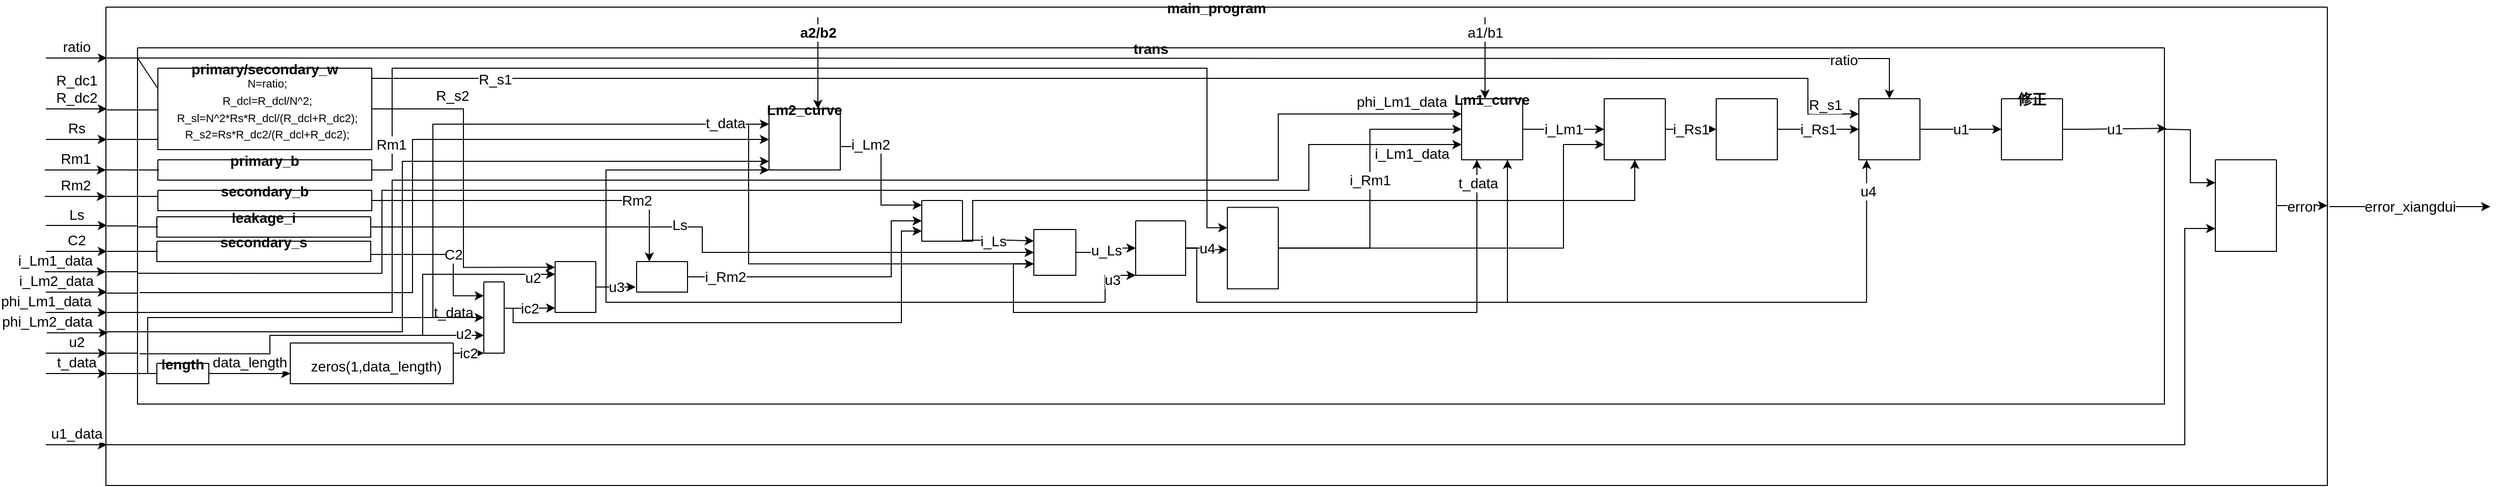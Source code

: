 <mxfile version="16.4.3" type="github">
  <diagram id="MOM0eK0qdkKa3nOfxYq9" name="第 1 页">
    <mxGraphModel dx="1038" dy="667" grid="1" gridSize="10" guides="1" tooltips="1" connect="1" arrows="1" fold="1" page="1" pageScale="1" pageWidth="827" pageHeight="1169" math="0" shadow="0">
      <root>
        <mxCell id="0" />
        <mxCell id="1" parent="0" />
        <mxCell id="Dav6gBriZXszQg8wUCbb-53" value="error_xiangdui" style="edgeStyle=orthogonalEdgeStyle;rounded=0;orthogonalLoop=1;jettySize=auto;html=1;exitX=1.001;exitY=0.417;exitDx=0;exitDy=0;fontSize=14;exitPerimeter=0;" edge="1" parent="1" source="TrSAy2LeDTeCShQNJoEW-2">
          <mxGeometry relative="1" as="geometry">
            <mxPoint x="2560" y="276" as="targetPoint" />
            <Array as="points">
              <mxPoint x="2560" y="276" />
            </Array>
          </mxGeometry>
        </mxCell>
        <mxCell id="TrSAy2LeDTeCShQNJoEW-2" value="main_program" style="swimlane;startSize=0;fontSize=14;fontStyle=1" parent="1" vertex="1">
          <mxGeometry x="219" y="80" width="2181" height="470" as="geometry" />
        </mxCell>
        <mxCell id="Dav6gBriZXszQg8wUCbb-51" value="error" style="edgeStyle=orthogonalEdgeStyle;rounded=0;orthogonalLoop=1;jettySize=auto;html=1;exitX=1;exitY=0.5;exitDx=0;exitDy=0;fontSize=14;" edge="1" parent="TrSAy2LeDTeCShQNJoEW-2" source="Dav6gBriZXszQg8wUCbb-47">
          <mxGeometry relative="1" as="geometry">
            <mxPoint x="2181" y="195" as="targetPoint" />
          </mxGeometry>
        </mxCell>
        <mxCell id="Dav6gBriZXszQg8wUCbb-47" value="" style="swimlane;startSize=0;fontSize=14;" vertex="1" parent="TrSAy2LeDTeCShQNJoEW-2">
          <mxGeometry x="2071" y="150" width="60" height="90" as="geometry" />
        </mxCell>
        <mxCell id="Dav6gBriZXszQg8wUCbb-49" style="edgeStyle=orthogonalEdgeStyle;rounded=0;orthogonalLoop=1;jettySize=auto;html=1;entryX=0;entryY=0.75;entryDx=0;entryDy=0;fontSize=14;" edge="1" parent="TrSAy2LeDTeCShQNJoEW-2" target="Dav6gBriZXszQg8wUCbb-47">
          <mxGeometry relative="1" as="geometry">
            <mxPoint y="430" as="sourcePoint" />
            <Array as="points">
              <mxPoint x="2041" y="430" />
              <mxPoint x="2041" y="218" />
            </Array>
          </mxGeometry>
        </mxCell>
        <mxCell id="TrSAy2LeDTeCShQNJoEW-4" value="&lt;font style=&quot;font-size: 14px&quot;&gt;ratio&lt;/font&gt;" style="endArrow=classic;html=1;rounded=0;labelPosition=center;verticalLabelPosition=top;align=center;verticalAlign=bottom;" parent="1" edge="1">
          <mxGeometry width="50" height="50" relative="1" as="geometry">
            <mxPoint x="160" y="130" as="sourcePoint" />
            <mxPoint x="220" y="130" as="targetPoint" />
          </mxGeometry>
        </mxCell>
        <mxCell id="TrSAy2LeDTeCShQNJoEW-5" value="&lt;font style=&quot;font-size: 14px&quot;&gt;R_dc1&lt;br&gt;R_dc2&lt;br&gt;&lt;/font&gt;" style="endArrow=classic;html=1;rounded=0;horizontal=1;verticalAlign=bottom;labelPosition=center;verticalLabelPosition=top;align=center;" parent="1" edge="1">
          <mxGeometry width="50" height="50" relative="1" as="geometry">
            <mxPoint x="160" y="180" as="sourcePoint" />
            <mxPoint x="220" y="180" as="targetPoint" />
          </mxGeometry>
        </mxCell>
        <mxCell id="TrSAy2LeDTeCShQNJoEW-6" value="&lt;span style=&quot;font-size: 14px&quot;&gt;Rs&lt;/span&gt;" style="endArrow=classic;html=1;rounded=0;labelPosition=center;verticalLabelPosition=top;align=center;verticalAlign=bottom;" parent="1" edge="1">
          <mxGeometry width="50" height="50" relative="1" as="geometry">
            <mxPoint x="160" y="210" as="sourcePoint" />
            <mxPoint x="220" y="210" as="targetPoint" />
            <Array as="points">
              <mxPoint x="190" y="210" />
            </Array>
          </mxGeometry>
        </mxCell>
        <mxCell id="TrSAy2LeDTeCShQNJoEW-7" value="&lt;font style=&quot;font-size: 14px&quot;&gt;Rm1&lt;br&gt;&lt;/font&gt;" style="endArrow=classic;html=1;rounded=0;labelPosition=center;verticalLabelPosition=top;align=center;verticalAlign=bottom;" parent="1" edge="1">
          <mxGeometry width="50" height="50" relative="1" as="geometry">
            <mxPoint x="159" y="240" as="sourcePoint" />
            <mxPoint x="219" y="240" as="targetPoint" />
          </mxGeometry>
        </mxCell>
        <mxCell id="TrSAy2LeDTeCShQNJoEW-8" value="&lt;font style=&quot;font-size: 14px&quot;&gt;Ls&lt;/font&gt;" style="endArrow=classic;html=1;rounded=0;labelPosition=center;verticalLabelPosition=top;align=center;verticalAlign=bottom;" parent="1" edge="1">
          <mxGeometry width="50" height="50" relative="1" as="geometry">
            <mxPoint x="160" y="294.5" as="sourcePoint" />
            <mxPoint x="220" y="294.5" as="targetPoint" />
          </mxGeometry>
        </mxCell>
        <mxCell id="TrSAy2LeDTeCShQNJoEW-9" value="&lt;span style=&quot;font-size: 14px&quot;&gt;C2&lt;/span&gt;" style="endArrow=classic;html=1;rounded=0;labelPosition=center;verticalLabelPosition=top;align=center;verticalAlign=bottom;" parent="1" edge="1">
          <mxGeometry width="50" height="50" relative="1" as="geometry">
            <mxPoint x="160" y="320" as="sourcePoint" />
            <mxPoint x="220" y="320" as="targetPoint" />
          </mxGeometry>
        </mxCell>
        <mxCell id="TrSAy2LeDTeCShQNJoEW-10" value="&lt;span style=&quot;font-size: 14px&quot;&gt;i_Lm2_data&lt;br&gt;&lt;/span&gt;" style="endArrow=classic;html=1;rounded=0;labelPosition=center;verticalLabelPosition=top;align=center;verticalAlign=bottom;" parent="1" edge="1">
          <mxGeometry x="-0.667" width="50" height="50" relative="1" as="geometry">
            <mxPoint x="160" y="360" as="sourcePoint" />
            <mxPoint x="220" y="360" as="targetPoint" />
            <mxPoint as="offset" />
          </mxGeometry>
        </mxCell>
        <mxCell id="TrSAy2LeDTeCShQNJoEW-11" value="&lt;span style=&quot;font-size: 14px&quot;&gt;phi_Lm2_data&lt;br&gt;&lt;/span&gt;" style="endArrow=classic;html=1;rounded=0;labelPosition=center;verticalLabelPosition=top;align=center;verticalAlign=bottom;" parent="1" edge="1">
          <mxGeometry x="-1" width="50" height="50" relative="1" as="geometry">
            <mxPoint x="161" y="400" as="sourcePoint" />
            <mxPoint x="221" y="400" as="targetPoint" />
            <mxPoint as="offset" />
          </mxGeometry>
        </mxCell>
        <mxCell id="TrSAy2LeDTeCShQNJoEW-13" value="&lt;span style=&quot;font-size: 14px&quot;&gt;u2&lt;/span&gt;" style="endArrow=classic;html=1;rounded=0;labelPosition=center;verticalLabelPosition=top;align=center;verticalAlign=bottom;" parent="1" edge="1">
          <mxGeometry width="50" height="50" relative="1" as="geometry">
            <mxPoint x="160" y="420" as="sourcePoint" />
            <mxPoint x="220" y="420" as="targetPoint" />
          </mxGeometry>
        </mxCell>
        <mxCell id="TrSAy2LeDTeCShQNJoEW-14" value="&lt;span style=&quot;font-size: 14px&quot;&gt;u1_data&lt;/span&gt;" style="endArrow=classic;html=1;rounded=0;labelPosition=center;verticalLabelPosition=top;align=center;verticalAlign=bottom;" parent="1" edge="1">
          <mxGeometry width="50" height="50" relative="1" as="geometry">
            <mxPoint x="160" y="510" as="sourcePoint" />
            <mxPoint x="220" y="510" as="targetPoint" />
          </mxGeometry>
        </mxCell>
        <mxCell id="TrSAy2LeDTeCShQNJoEW-15" value="&lt;span style=&quot;font-size: 14px&quot;&gt;t_data&lt;/span&gt;" style="endArrow=classic;html=1;rounded=0;labelPosition=center;verticalLabelPosition=top;align=center;verticalAlign=bottom;" parent="1" edge="1">
          <mxGeometry width="50" height="50" relative="1" as="geometry">
            <mxPoint x="160" y="440" as="sourcePoint" />
            <mxPoint x="220" y="440" as="targetPoint" />
          </mxGeometry>
        </mxCell>
        <mxCell id="Dav6gBriZXszQg8wUCbb-34" style="edgeStyle=orthogonalEdgeStyle;rounded=0;orthogonalLoop=1;jettySize=auto;html=1;fontSize=14;" edge="1" parent="1" target="Dav6gBriZXszQg8wUCbb-26">
          <mxGeometry relative="1" as="geometry">
            <mxPoint x="250" y="130" as="sourcePoint" />
          </mxGeometry>
        </mxCell>
        <mxCell id="Dav6gBriZXszQg8wUCbb-35" value="ratio" style="edgeLabel;html=1;align=center;verticalAlign=middle;resizable=0;points=[];fontSize=14;" vertex="1" connectable="0" parent="Dav6gBriZXszQg8wUCbb-34">
          <mxGeometry x="0.904" y="-1" relative="1" as="geometry">
            <mxPoint as="offset" />
          </mxGeometry>
        </mxCell>
        <mxCell id="Dav6gBriZXszQg8wUCbb-48" style="edgeStyle=orthogonalEdgeStyle;rounded=0;orthogonalLoop=1;jettySize=auto;html=1;entryX=0;entryY=0.25;entryDx=0;entryDy=0;fontSize=14;" edge="1" parent="1" target="Dav6gBriZXszQg8wUCbb-47">
          <mxGeometry relative="1" as="geometry">
            <mxPoint x="2240" y="200" as="sourcePoint" />
          </mxGeometry>
        </mxCell>
        <mxCell id="TrSAy2LeDTeCShQNJoEW-28" value="trans" style="swimlane;startSize=0;fontSize=14;" parent="1" vertex="1">
          <mxGeometry x="250" y="120" width="1990" height="350" as="geometry" />
        </mxCell>
        <mxCell id="TrSAy2LeDTeCShQNJoEW-88" value="R_s2" style="edgeStyle=orthogonalEdgeStyle;rounded=0;orthogonalLoop=1;jettySize=auto;html=1;exitX=1;exitY=0.5;exitDx=0;exitDy=0;entryX=-0.004;entryY=0.113;entryDx=0;entryDy=0;entryPerimeter=0;fontSize=14;" parent="TrSAy2LeDTeCShQNJoEW-28" source="TrSAy2LeDTeCShQNJoEW-45" target="TrSAy2LeDTeCShQNJoEW-86" edge="1">
          <mxGeometry x="-0.533" y="13" relative="1" as="geometry">
            <mxPoint as="offset" />
          </mxGeometry>
        </mxCell>
        <mxCell id="TrSAy2LeDTeCShQNJoEW-45" value="primary/secondary_w" style="swimlane;startSize=0;fontSize=14;" parent="TrSAy2LeDTeCShQNJoEW-28" vertex="1">
          <mxGeometry x="20" y="20" width="210" height="80" as="geometry" />
        </mxCell>
        <mxCell id="TrSAy2LeDTeCShQNJoEW-51" value="&lt;div&gt;&lt;span style=&quot;font-size: 11px&quot;&gt;N=ratio;&lt;/span&gt;&lt;/div&gt;&lt;div&gt;&lt;span style=&quot;font-size: 11px&quot;&gt;R_dcl=R_dcl/N^2;&lt;/span&gt;&lt;/div&gt;&lt;div&gt;&lt;span style=&quot;font-size: 11px&quot;&gt;R_sl=&lt;/span&gt;&lt;span style=&quot;font-size: 11px&quot;&gt;N^2*Rs*R_dcl/(R_dcl+R_dc2);&lt;/span&gt;&lt;/div&gt;&lt;div&gt;&lt;span style=&quot;font-size: 11px&quot;&gt;R_s2=Rs*R_dc2/(R_dcl+R_dc2);&lt;/span&gt;&lt;br&gt;&lt;/div&gt;" style="text;html=1;strokeColor=none;fillColor=none;align=center;verticalAlign=middle;whiteSpace=wrap;rounded=0;fontSize=14;" parent="TrSAy2LeDTeCShQNJoEW-45" vertex="1">
          <mxGeometry x="80" y="24" width="55" height="30" as="geometry" />
        </mxCell>
        <mxCell id="TrSAy2LeDTeCShQNJoEW-49" value="" style="endArrow=none;html=1;rounded=0;fontSize=14;" parent="TrSAy2LeDTeCShQNJoEW-28" edge="1">
          <mxGeometry width="50" height="50" relative="1" as="geometry">
            <mxPoint y="61" as="sourcePoint" />
            <mxPoint x="20" y="61" as="targetPoint" />
          </mxGeometry>
        </mxCell>
        <mxCell id="TrSAy2LeDTeCShQNJoEW-50" value="" style="endArrow=none;html=1;rounded=0;fontSize=14;" parent="TrSAy2LeDTeCShQNJoEW-28" edge="1">
          <mxGeometry width="50" height="50" relative="1" as="geometry">
            <mxPoint y="90" as="sourcePoint" />
            <mxPoint x="20" y="90" as="targetPoint" />
          </mxGeometry>
        </mxCell>
        <mxCell id="TrSAy2LeDTeCShQNJoEW-134" style="edgeStyle=orthogonalEdgeStyle;rounded=0;orthogonalLoop=1;jettySize=auto;html=1;exitX=1;exitY=0.5;exitDx=0;exitDy=0;entryX=0;entryY=0.25;entryDx=0;entryDy=0;fontSize=14;" parent="TrSAy2LeDTeCShQNJoEW-28" source="TrSAy2LeDTeCShQNJoEW-55" target="TrSAy2LeDTeCShQNJoEW-132" edge="1">
          <mxGeometry relative="1" as="geometry">
            <Array as="points">
              <mxPoint x="250" y="120" />
              <mxPoint x="250" y="20" />
              <mxPoint x="1050" y="20" />
              <mxPoint x="1050" y="177" />
            </Array>
          </mxGeometry>
        </mxCell>
        <mxCell id="TrSAy2LeDTeCShQNJoEW-135" value="Rm1" style="edgeLabel;html=1;align=center;verticalAlign=middle;resizable=0;points=[];fontSize=14;" parent="TrSAy2LeDTeCShQNJoEW-134" vertex="1" connectable="0">
          <mxGeometry x="-0.92" y="1" relative="1" as="geometry">
            <mxPoint y="-1" as="offset" />
          </mxGeometry>
        </mxCell>
        <mxCell id="TrSAy2LeDTeCShQNJoEW-55" value="primary_b" style="swimlane;startSize=0;fontSize=14;" parent="TrSAy2LeDTeCShQNJoEW-28" vertex="1">
          <mxGeometry x="20" y="110" width="210" height="20" as="geometry" />
        </mxCell>
        <mxCell id="TrSAy2LeDTeCShQNJoEW-96" value="Rm2" style="edgeStyle=orthogonalEdgeStyle;rounded=0;orthogonalLoop=1;jettySize=auto;html=1;exitX=1;exitY=0.5;exitDx=0;exitDy=0;entryX=0.25;entryY=0;entryDx=0;entryDy=0;fontSize=14;" parent="TrSAy2LeDTeCShQNJoEW-28" source="TrSAy2LeDTeCShQNJoEW-63" target="TrSAy2LeDTeCShQNJoEW-94" edge="1">
          <mxGeometry x="0.564" relative="1" as="geometry">
            <mxPoint as="offset" />
          </mxGeometry>
        </mxCell>
        <mxCell id="TrSAy2LeDTeCShQNJoEW-63" value="secondary_b" style="swimlane;startSize=0;fontSize=14;" parent="TrSAy2LeDTeCShQNJoEW-28" vertex="1">
          <mxGeometry x="20" y="140" width="210" height="20" as="geometry" />
        </mxCell>
        <mxCell id="Dav6gBriZXszQg8wUCbb-8" style="edgeStyle=orthogonalEdgeStyle;rounded=0;orthogonalLoop=1;jettySize=auto;html=1;exitX=1;exitY=0.5;exitDx=0;exitDy=0;entryX=0;entryY=0.5;entryDx=0;entryDy=0;" edge="1" parent="TrSAy2LeDTeCShQNJoEW-28" source="TrSAy2LeDTeCShQNJoEW-68" target="TrSAy2LeDTeCShQNJoEW-123">
          <mxGeometry relative="1" as="geometry" />
        </mxCell>
        <mxCell id="Dav6gBriZXszQg8wUCbb-9" value="&lt;font style=&quot;font-size: 14px&quot;&gt;Ls&lt;/font&gt;" style="edgeLabel;html=1;align=center;verticalAlign=middle;resizable=0;points=[];" vertex="1" connectable="0" parent="Dav6gBriZXszQg8wUCbb-8">
          <mxGeometry x="-0.104" y="2" relative="1" as="geometry">
            <mxPoint as="offset" />
          </mxGeometry>
        </mxCell>
        <mxCell id="TrSAy2LeDTeCShQNJoEW-68" value="leakage_i" style="swimlane;startSize=0;fontSize=14;" parent="TrSAy2LeDTeCShQNJoEW-28" vertex="1">
          <mxGeometry x="19" y="166" width="210" height="20" as="geometry" />
        </mxCell>
        <mxCell id="TrSAy2LeDTeCShQNJoEW-69" value="" style="endArrow=none;html=1;rounded=0;fontSize=14;" parent="TrSAy2LeDTeCShQNJoEW-28" edge="1">
          <mxGeometry width="50" height="50" relative="1" as="geometry">
            <mxPoint y="176" as="sourcePoint" />
            <mxPoint x="20" y="176" as="targetPoint" />
          </mxGeometry>
        </mxCell>
        <mxCell id="TrSAy2LeDTeCShQNJoEW-81" value="C2" style="edgeStyle=orthogonalEdgeStyle;rounded=0;orthogonalLoop=1;jettySize=auto;html=1;exitX=1;exitY=0.5;exitDx=0;exitDy=0;entryX=0.002;entryY=0.151;entryDx=0;entryDy=0;entryPerimeter=0;fontSize=14;" parent="TrSAy2LeDTeCShQNJoEW-28" edge="1">
          <mxGeometry x="0.068" relative="1" as="geometry">
            <mxPoint x="229" y="203" as="sourcePoint" />
            <mxPoint x="340.04" y="243.57" as="targetPoint" />
            <Array as="points">
              <mxPoint x="310" y="203" />
              <mxPoint x="310" y="244" />
            </Array>
            <mxPoint as="offset" />
          </mxGeometry>
        </mxCell>
        <mxCell id="TrSAy2LeDTeCShQNJoEW-70" value="secondary_s" style="swimlane;startSize=0;fontSize=14;" parent="TrSAy2LeDTeCShQNJoEW-28" vertex="1">
          <mxGeometry x="19" y="190" width="210" height="20" as="geometry" />
        </mxCell>
        <mxCell id="TrSAy2LeDTeCShQNJoEW-71" value="" style="endArrow=none;html=1;rounded=0;fontSize=14;" parent="TrSAy2LeDTeCShQNJoEW-28" edge="1">
          <mxGeometry width="50" height="50" relative="1" as="geometry">
            <mxPoint y="200" as="sourcePoint" />
            <mxPoint x="20" y="200" as="targetPoint" />
          </mxGeometry>
        </mxCell>
        <mxCell id="TrSAy2LeDTeCShQNJoEW-77" value="data_length" style="edgeStyle=orthogonalEdgeStyle;rounded=0;orthogonalLoop=1;jettySize=auto;html=1;fontSize=14;entryX=0;entryY=0.75;entryDx=0;entryDy=0;horizontal=1;labelPosition=center;verticalLabelPosition=top;align=center;verticalAlign=bottom;" parent="TrSAy2LeDTeCShQNJoEW-28" source="TrSAy2LeDTeCShQNJoEW-73" target="TrSAy2LeDTeCShQNJoEW-75" edge="1">
          <mxGeometry relative="1" as="geometry">
            <mxPoint x="115.5" y="320" as="targetPoint" />
          </mxGeometry>
        </mxCell>
        <mxCell id="TrSAy2LeDTeCShQNJoEW-73" value="length" style="swimlane;startSize=0;fontSize=14;" parent="TrSAy2LeDTeCShQNJoEW-28" vertex="1">
          <mxGeometry x="19" y="310" width="51" height="20" as="geometry" />
        </mxCell>
        <mxCell id="TrSAy2LeDTeCShQNJoEW-85" value="t_data" style="edgeStyle=elbowEdgeStyle;elbow=horizontal;endArrow=classic;html=1;rounded=0;fontSize=14;entryX=0;entryY=0.5;entryDx=0;entryDy=0;" parent="TrSAy2LeDTeCShQNJoEW-73" target="TrSAy2LeDTeCShQNJoEW-79" edge="1">
          <mxGeometry x="0.848" y="5" width="50" height="50" relative="1" as="geometry">
            <mxPoint x="-19" y="10" as="sourcePoint" />
            <mxPoint x="21" y="-40" as="targetPoint" />
            <Array as="points">
              <mxPoint x="-9" y="-10" />
            </Array>
            <mxPoint as="offset" />
          </mxGeometry>
        </mxCell>
        <mxCell id="TrSAy2LeDTeCShQNJoEW-74" value="" style="endArrow=none;html=1;rounded=0;fontSize=14;" parent="TrSAy2LeDTeCShQNJoEW-28" edge="1">
          <mxGeometry width="50" height="50" relative="1" as="geometry">
            <mxPoint y="320" as="sourcePoint" />
            <mxPoint x="20" y="320" as="targetPoint" />
          </mxGeometry>
        </mxCell>
        <mxCell id="TrSAy2LeDTeCShQNJoEW-82" value="ic2" style="edgeStyle=orthogonalEdgeStyle;rounded=0;orthogonalLoop=1;jettySize=auto;html=1;exitX=1;exitY=0.25;exitDx=0;exitDy=0;entryX=0;entryY=1;entryDx=0;entryDy=0;fontSize=14;" parent="TrSAy2LeDTeCShQNJoEW-28" source="TrSAy2LeDTeCShQNJoEW-75" target="TrSAy2LeDTeCShQNJoEW-79" edge="1">
          <mxGeometry relative="1" as="geometry" />
        </mxCell>
        <mxCell id="TrSAy2LeDTeCShQNJoEW-75" value="" style="swimlane;startSize=0;fontSize=14;" parent="TrSAy2LeDTeCShQNJoEW-28" vertex="1">
          <mxGeometry x="150" y="290" width="160" height="40" as="geometry" />
        </mxCell>
        <mxCell id="TrSAy2LeDTeCShQNJoEW-87" value="ic2" style="edgeStyle=orthogonalEdgeStyle;rounded=0;orthogonalLoop=1;jettySize=auto;html=1;exitX=1;exitY=0.369;exitDx=0;exitDy=0;entryX=0.004;entryY=0.913;entryDx=0;entryDy=0;entryPerimeter=0;fontSize=14;exitPerimeter=0;" parent="TrSAy2LeDTeCShQNJoEW-28" source="TrSAy2LeDTeCShQNJoEW-79" target="TrSAy2LeDTeCShQNJoEW-86" edge="1">
          <mxGeometry relative="1" as="geometry" />
        </mxCell>
        <mxCell id="TrSAy2LeDTeCShQNJoEW-92" style="edgeStyle=orthogonalEdgeStyle;rounded=0;orthogonalLoop=1;jettySize=auto;html=1;exitX=0;exitY=0.75;exitDx=0;exitDy=0;entryX=0;entryY=0.25;entryDx=0;entryDy=0;fontSize=14;" parent="TrSAy2LeDTeCShQNJoEW-28" source="TrSAy2LeDTeCShQNJoEW-79" target="TrSAy2LeDTeCShQNJoEW-86" edge="1">
          <mxGeometry relative="1" as="geometry">
            <Array as="points">
              <mxPoint x="280" y="283" />
              <mxPoint x="280" y="223" />
            </Array>
          </mxGeometry>
        </mxCell>
        <mxCell id="TrSAy2LeDTeCShQNJoEW-93" value="u2" style="edgeLabel;html=1;align=center;verticalAlign=middle;resizable=0;points=[];fontSize=14;" parent="TrSAy2LeDTeCShQNJoEW-92" vertex="1" connectable="0">
          <mxGeometry x="0.821" y="1" relative="1" as="geometry">
            <mxPoint y="4" as="offset" />
          </mxGeometry>
        </mxCell>
        <mxCell id="TrSAy2LeDTeCShQNJoEW-114" style="edgeStyle=orthogonalEdgeStyle;rounded=0;orthogonalLoop=1;jettySize=auto;html=1;exitX=0;exitY=0.5;exitDx=0;exitDy=0;entryX=0;entryY=0.25;entryDx=0;entryDy=0;fontSize=14;" parent="TrSAy2LeDTeCShQNJoEW-28" source="TrSAy2LeDTeCShQNJoEW-79" target="TrSAy2LeDTeCShQNJoEW-101" edge="1">
          <mxGeometry relative="1" as="geometry">
            <Array as="points">
              <mxPoint x="290" y="265" />
              <mxPoint x="290" y="75" />
            </Array>
          </mxGeometry>
        </mxCell>
        <mxCell id="TrSAy2LeDTeCShQNJoEW-121" value="t_data" style="edgeLabel;html=1;align=center;verticalAlign=middle;resizable=0;points=[];fontSize=14;" parent="TrSAy2LeDTeCShQNJoEW-114" vertex="1" connectable="0">
          <mxGeometry x="0.92" y="1" relative="1" as="geometry">
            <mxPoint x="-20" as="offset" />
          </mxGeometry>
        </mxCell>
        <mxCell id="TrSAy2LeDTeCShQNJoEW-120" style="edgeStyle=orthogonalEdgeStyle;rounded=0;orthogonalLoop=1;jettySize=auto;html=1;exitX=1.44;exitY=0.369;exitDx=0;exitDy=0;entryX=0;entryY=0.75;entryDx=0;entryDy=0;fontSize=14;exitPerimeter=0;" parent="TrSAy2LeDTeCShQNJoEW-28" source="TrSAy2LeDTeCShQNJoEW-79" target="TrSAy2LeDTeCShQNJoEW-115" edge="1">
          <mxGeometry relative="1" as="geometry">
            <Array as="points">
              <mxPoint x="369" y="270" />
              <mxPoint x="750" y="270" />
              <mxPoint x="750" y="180" />
            </Array>
          </mxGeometry>
        </mxCell>
        <mxCell id="TrSAy2LeDTeCShQNJoEW-79" value="" style="swimlane;startSize=0;fontSize=14;" parent="TrSAy2LeDTeCShQNJoEW-28" vertex="1">
          <mxGeometry x="340" y="230" width="20" height="70" as="geometry" />
        </mxCell>
        <mxCell id="TrSAy2LeDTeCShQNJoEW-84" value="u2" style="edgeStyle=elbowEdgeStyle;elbow=horizontal;endArrow=classic;html=1;rounded=0;fontSize=14;exitX=0.001;exitY=0.859;exitDx=0;exitDy=0;exitPerimeter=0;entryX=0;entryY=0.75;entryDx=0;entryDy=0;" parent="TrSAy2LeDTeCShQNJoEW-28" source="TrSAy2LeDTeCShQNJoEW-28" target="TrSAy2LeDTeCShQNJoEW-79" edge="1">
          <mxGeometry x="0.888" y="3" width="50" height="50" relative="1" as="geometry">
            <mxPoint x="240" y="180" as="sourcePoint" />
            <mxPoint x="290" y="130" as="targetPoint" />
            <Array as="points">
              <mxPoint x="130" y="290" />
            </Array>
            <mxPoint y="1" as="offset" />
          </mxGeometry>
        </mxCell>
        <mxCell id="TrSAy2LeDTeCShQNJoEW-95" value="u3" style="edgeStyle=orthogonalEdgeStyle;rounded=0;orthogonalLoop=1;jettySize=auto;html=1;exitX=1;exitY=0.5;exitDx=0;exitDy=0;fontSize=14;" parent="TrSAy2LeDTeCShQNJoEW-28" source="TrSAy2LeDTeCShQNJoEW-86" edge="1">
          <mxGeometry relative="1" as="geometry">
            <mxPoint x="489" y="235" as="targetPoint" />
          </mxGeometry>
        </mxCell>
        <mxCell id="TrSAy2LeDTeCShQNJoEW-107" style="edgeStyle=orthogonalEdgeStyle;rounded=0;orthogonalLoop=1;jettySize=auto;html=1;exitX=1;exitY=0.5;exitDx=0;exitDy=0;fontSize=14;" parent="TrSAy2LeDTeCShQNJoEW-28" source="TrSAy2LeDTeCShQNJoEW-86" edge="1">
          <mxGeometry relative="1" as="geometry">
            <Array as="points">
              <mxPoint x="460" y="235" />
              <mxPoint x="460" y="120" />
            </Array>
            <mxPoint x="620" y="120" as="targetPoint" />
          </mxGeometry>
        </mxCell>
        <mxCell id="TrSAy2LeDTeCShQNJoEW-130" value="u3" style="edgeStyle=orthogonalEdgeStyle;rounded=0;orthogonalLoop=1;jettySize=auto;html=1;exitX=1;exitY=0.5;exitDx=0;exitDy=0;entryX=0;entryY=1;entryDx=0;entryDy=0;fontSize=14;" parent="TrSAy2LeDTeCShQNJoEW-28" source="TrSAy2LeDTeCShQNJoEW-86" target="TrSAy2LeDTeCShQNJoEW-128" edge="1">
          <mxGeometry x="0.919" y="-3" relative="1" as="geometry">
            <Array as="points">
              <mxPoint x="460" y="235" />
              <mxPoint x="460" y="250" />
              <mxPoint x="950" y="250" />
              <mxPoint x="950" y="224" />
            </Array>
            <mxPoint y="1" as="offset" />
          </mxGeometry>
        </mxCell>
        <mxCell id="TrSAy2LeDTeCShQNJoEW-86" value="" style="swimlane;startSize=0;fontSize=14;" parent="TrSAy2LeDTeCShQNJoEW-28" vertex="1">
          <mxGeometry x="410" y="210" width="40" height="50" as="geometry" />
        </mxCell>
        <mxCell id="TrSAy2LeDTeCShQNJoEW-118" style="edgeStyle=orthogonalEdgeStyle;rounded=0;orthogonalLoop=1;jettySize=auto;html=1;exitX=1;exitY=0.5;exitDx=0;exitDy=0;entryX=0;entryY=0.5;entryDx=0;entryDy=0;fontSize=14;" parent="TrSAy2LeDTeCShQNJoEW-28" source="TrSAy2LeDTeCShQNJoEW-94" target="TrSAy2LeDTeCShQNJoEW-115" edge="1">
          <mxGeometry relative="1" as="geometry">
            <Array as="points">
              <mxPoint x="740" y="225" />
              <mxPoint x="740" y="170" />
            </Array>
          </mxGeometry>
        </mxCell>
        <mxCell id="TrSAy2LeDTeCShQNJoEW-119" value="i_Rm2" style="edgeLabel;html=1;align=center;verticalAlign=middle;resizable=0;points=[];fontSize=14;" parent="TrSAy2LeDTeCShQNJoEW-118" vertex="1" connectable="0">
          <mxGeometry x="-0.908" y="1" relative="1" as="geometry">
            <mxPoint x="24" y="1" as="offset" />
          </mxGeometry>
        </mxCell>
        <mxCell id="TrSAy2LeDTeCShQNJoEW-94" value="" style="swimlane;startSize=0;fontSize=14;" parent="TrSAy2LeDTeCShQNJoEW-28" vertex="1">
          <mxGeometry x="490" y="210" width="50" height="30" as="geometry" />
        </mxCell>
        <mxCell id="TrSAy2LeDTeCShQNJoEW-116" value="i_Lm2" style="edgeStyle=orthogonalEdgeStyle;rounded=0;orthogonalLoop=1;jettySize=auto;html=1;entryX=0;entryY=0.25;entryDx=0;entryDy=0;fontSize=14;labelPosition=left;verticalLabelPosition=bottom;align=right;verticalAlign=top;" parent="TrSAy2LeDTeCShQNJoEW-28" edge="1">
          <mxGeometry x="-0.418" y="20" relative="1" as="geometry">
            <mxPoint x="690" y="97" as="sourcePoint" />
            <mxPoint x="770" y="154.5" as="targetPoint" />
            <Array as="points">
              <mxPoint x="730" y="97" />
              <mxPoint x="730" y="155" />
            </Array>
            <mxPoint x="-10" y="-17" as="offset" />
          </mxGeometry>
        </mxCell>
        <mxCell id="Dav6gBriZXszQg8wUCbb-11" style="edgeStyle=orthogonalEdgeStyle;rounded=0;orthogonalLoop=1;jettySize=auto;html=1;exitX=0;exitY=0.25;exitDx=0;exitDy=0;entryX=0;entryY=0.75;entryDx=0;entryDy=0;fontSize=14;" edge="1" parent="TrSAy2LeDTeCShQNJoEW-28" source="TrSAy2LeDTeCShQNJoEW-101" target="TrSAy2LeDTeCShQNJoEW-123">
          <mxGeometry relative="1" as="geometry" />
        </mxCell>
        <mxCell id="TrSAy2LeDTeCShQNJoEW-101" value="Lm2_curve" style="swimlane;startSize=0;fontSize=14;" parent="TrSAy2LeDTeCShQNJoEW-28" vertex="1">
          <mxGeometry x="620" y="60" width="70" height="60" as="geometry" />
        </mxCell>
        <mxCell id="TrSAy2LeDTeCShQNJoEW-103" style="edgeStyle=orthogonalEdgeStyle;rounded=0;orthogonalLoop=1;jettySize=auto;html=1;exitX=0.001;exitY=0.687;exitDx=0;exitDy=0;fontSize=14;exitPerimeter=0;" parent="TrSAy2LeDTeCShQNJoEW-28" source="TrSAy2LeDTeCShQNJoEW-28" edge="1">
          <mxGeometry relative="1" as="geometry">
            <mxPoint x="620" y="90" as="targetPoint" />
            <Array as="points">
              <mxPoint x="270" y="241" />
              <mxPoint x="270" y="90" />
              <mxPoint x="620" y="90" />
            </Array>
          </mxGeometry>
        </mxCell>
        <mxCell id="TrSAy2LeDTeCShQNJoEW-108" style="edgeStyle=orthogonalEdgeStyle;rounded=0;orthogonalLoop=1;jettySize=auto;html=1;entryX=0;entryY=0.75;entryDx=0;entryDy=0;fontSize=14;" parent="TrSAy2LeDTeCShQNJoEW-28" edge="1">
          <mxGeometry relative="1" as="geometry">
            <mxPoint y="279" as="sourcePoint" />
            <mxPoint x="620" y="111.5" as="targetPoint" />
            <Array as="points">
              <mxPoint x="260" y="279" />
              <mxPoint x="260" y="112" />
            </Array>
          </mxGeometry>
        </mxCell>
        <mxCell id="TrSAy2LeDTeCShQNJoEW-112" style="edgeStyle=orthogonalEdgeStyle;rounded=0;orthogonalLoop=1;jettySize=auto;html=1;fontSize=14;" parent="TrSAy2LeDTeCShQNJoEW-28" edge="1">
          <mxGeometry relative="1" as="geometry">
            <mxPoint x="668" as="sourcePoint" />
            <mxPoint x="668" y="60" as="targetPoint" />
          </mxGeometry>
        </mxCell>
        <mxCell id="TrSAy2LeDTeCShQNJoEW-124" value="i_Ls" style="edgeStyle=orthogonalEdgeStyle;rounded=0;orthogonalLoop=1;jettySize=auto;html=1;exitX=1;exitY=0.75;exitDx=0;exitDy=0;entryX=0;entryY=0.25;entryDx=0;entryDy=0;fontSize=14;" parent="TrSAy2LeDTeCShQNJoEW-28" target="TrSAy2LeDTeCShQNJoEW-123" edge="1">
          <mxGeometry x="-0.013" y="-1" relative="1" as="geometry">
            <Array as="points">
              <mxPoint x="810" y="189" />
              <mxPoint x="855" y="189" />
            </Array>
            <mxPoint as="offset" />
            <mxPoint x="810" y="179" as="sourcePoint" />
            <mxPoint x="900" y="190.25" as="targetPoint" />
          </mxGeometry>
        </mxCell>
        <mxCell id="Dav6gBriZXszQg8wUCbb-22" style="edgeStyle=orthogonalEdgeStyle;rounded=0;orthogonalLoop=1;jettySize=auto;html=1;exitX=1;exitY=1;exitDx=0;exitDy=0;entryX=0.5;entryY=1;entryDx=0;entryDy=0;fontSize=14;" edge="1" parent="TrSAy2LeDTeCShQNJoEW-28" source="TrSAy2LeDTeCShQNJoEW-115" target="Dav6gBriZXszQg8wUCbb-19">
          <mxGeometry relative="1" as="geometry">
            <Array as="points">
              <mxPoint x="820" y="190" />
              <mxPoint x="820" y="150" />
              <mxPoint x="1470" y="150" />
            </Array>
          </mxGeometry>
        </mxCell>
        <mxCell id="TrSAy2LeDTeCShQNJoEW-115" value="" style="swimlane;startSize=0;fontSize=14;" parent="TrSAy2LeDTeCShQNJoEW-28" vertex="1">
          <mxGeometry x="770" y="150" width="40" height="40" as="geometry" />
        </mxCell>
        <mxCell id="TrSAy2LeDTeCShQNJoEW-129" value="u_Ls" style="edgeStyle=orthogonalEdgeStyle;rounded=0;orthogonalLoop=1;jettySize=auto;html=1;fontSize=14;" parent="TrSAy2LeDTeCShQNJoEW-28" source="TrSAy2LeDTeCShQNJoEW-123" target="TrSAy2LeDTeCShQNJoEW-128" edge="1">
          <mxGeometry relative="1" as="geometry" />
        </mxCell>
        <mxCell id="Dav6gBriZXszQg8wUCbb-14" style="edgeStyle=orthogonalEdgeStyle;rounded=0;orthogonalLoop=1;jettySize=auto;html=1;exitX=0;exitY=0.75;exitDx=0;exitDy=0;entryX=0.25;entryY=1;entryDx=0;entryDy=0;fontSize=14;" edge="1" parent="TrSAy2LeDTeCShQNJoEW-28" source="TrSAy2LeDTeCShQNJoEW-123" target="TrSAy2LeDTeCShQNJoEW-136">
          <mxGeometry relative="1" as="geometry">
            <Array as="points">
              <mxPoint x="860" y="212" />
              <mxPoint x="860" y="260" />
              <mxPoint x="1315" y="260" />
            </Array>
          </mxGeometry>
        </mxCell>
        <mxCell id="Dav6gBriZXszQg8wUCbb-15" value="t_data" style="edgeLabel;html=1;align=center;verticalAlign=middle;resizable=0;points=[];fontSize=14;" vertex="1" connectable="0" parent="Dav6gBriZXszQg8wUCbb-14">
          <mxGeometry x="0.932" y="-1" relative="1" as="geometry">
            <mxPoint as="offset" />
          </mxGeometry>
        </mxCell>
        <mxCell id="TrSAy2LeDTeCShQNJoEW-123" value="" style="swimlane;startSize=0;fontSize=14;aspect=fixed;" parent="TrSAy2LeDTeCShQNJoEW-28" vertex="1">
          <mxGeometry x="880" y="178.5" width="41.25" height="45" as="geometry" />
        </mxCell>
        <mxCell id="TrSAy2LeDTeCShQNJoEW-133" value="u4" style="edgeStyle=orthogonalEdgeStyle;rounded=0;orthogonalLoop=1;jettySize=auto;html=1;exitX=1;exitY=0.5;exitDx=0;exitDy=0;entryX=0;entryY=0.518;entryDx=0;entryDy=0;entryPerimeter=0;fontSize=14;" parent="TrSAy2LeDTeCShQNJoEW-28" source="TrSAy2LeDTeCShQNJoEW-128" target="TrSAy2LeDTeCShQNJoEW-132" edge="1">
          <mxGeometry relative="1" as="geometry" />
        </mxCell>
        <mxCell id="Dav6gBriZXszQg8wUCbb-16" style="edgeStyle=orthogonalEdgeStyle;rounded=0;orthogonalLoop=1;jettySize=auto;html=1;exitX=1;exitY=0.5;exitDx=0;exitDy=0;entryX=0.75;entryY=1;entryDx=0;entryDy=0;fontSize=14;" edge="1" parent="TrSAy2LeDTeCShQNJoEW-28" source="TrSAy2LeDTeCShQNJoEW-128" target="TrSAy2LeDTeCShQNJoEW-136">
          <mxGeometry relative="1" as="geometry">
            <Array as="points">
              <mxPoint x="1040" y="197" />
              <mxPoint x="1040" y="250" />
              <mxPoint x="1345" y="250" />
            </Array>
          </mxGeometry>
        </mxCell>
        <mxCell id="TrSAy2LeDTeCShQNJoEW-128" value="" style="swimlane;startSize=0;fontSize=14;aspect=fixed;" parent="TrSAy2LeDTeCShQNJoEW-28" vertex="1">
          <mxGeometry x="980" y="170" width="49.04" height="53.5" as="geometry" />
        </mxCell>
        <mxCell id="TrSAy2LeDTeCShQNJoEW-137" value="i_Rm1" style="edgeStyle=orthogonalEdgeStyle;rounded=0;orthogonalLoop=1;jettySize=auto;html=1;exitX=1;exitY=0.5;exitDx=0;exitDy=0;entryX=0;entryY=0.5;entryDx=0;entryDy=0;fontSize=14;" parent="TrSAy2LeDTeCShQNJoEW-28" source="TrSAy2LeDTeCShQNJoEW-132" target="TrSAy2LeDTeCShQNJoEW-136" edge="1">
          <mxGeometry x="0.057" relative="1" as="geometry">
            <mxPoint as="offset" />
          </mxGeometry>
        </mxCell>
        <mxCell id="Dav6gBriZXszQg8wUCbb-21" style="edgeStyle=orthogonalEdgeStyle;rounded=0;orthogonalLoop=1;jettySize=auto;html=1;exitX=1;exitY=0.5;exitDx=0;exitDy=0;entryX=0;entryY=0.75;entryDx=0;entryDy=0;fontSize=14;" edge="1" parent="TrSAy2LeDTeCShQNJoEW-28" source="TrSAy2LeDTeCShQNJoEW-132" target="Dav6gBriZXszQg8wUCbb-19">
          <mxGeometry relative="1" as="geometry">
            <Array as="points">
              <mxPoint x="1400" y="197" />
              <mxPoint x="1400" y="95" />
            </Array>
          </mxGeometry>
        </mxCell>
        <mxCell id="TrSAy2LeDTeCShQNJoEW-132" value="" style="swimlane;startSize=0;fontSize=14;" parent="TrSAy2LeDTeCShQNJoEW-28" vertex="1">
          <mxGeometry x="1070" y="156.75" width="50" height="80" as="geometry" />
        </mxCell>
        <mxCell id="Dav6gBriZXszQg8wUCbb-20" value="i_Lm1" style="edgeStyle=orthogonalEdgeStyle;rounded=0;orthogonalLoop=1;jettySize=auto;html=1;fontSize=14;" edge="1" parent="TrSAy2LeDTeCShQNJoEW-28" source="TrSAy2LeDTeCShQNJoEW-136" target="Dav6gBriZXszQg8wUCbb-19">
          <mxGeometry relative="1" as="geometry" />
        </mxCell>
        <mxCell id="TrSAy2LeDTeCShQNJoEW-136" value="Lm1_curve" style="swimlane;startSize=0;fontSize=14;" parent="TrSAy2LeDTeCShQNJoEW-28" vertex="1">
          <mxGeometry x="1300" y="50" width="60" height="60" as="geometry" />
        </mxCell>
        <mxCell id="TrSAy2LeDTeCShQNJoEW-138" style="edgeStyle=orthogonalEdgeStyle;rounded=0;orthogonalLoop=1;jettySize=auto;html=1;exitX=0;exitY=0.633;exitDx=0;exitDy=0;entryX=0;entryY=0.75;entryDx=0;entryDy=0;fontSize=14;exitPerimeter=0;" parent="TrSAy2LeDTeCShQNJoEW-28" source="TrSAy2LeDTeCShQNJoEW-28" target="TrSAy2LeDTeCShQNJoEW-136" edge="1">
          <mxGeometry relative="1" as="geometry">
            <Array as="points">
              <mxPoint x="240" y="222" />
              <mxPoint x="240" y="140" />
              <mxPoint x="1150" y="140" />
              <mxPoint x="1150" y="95" />
            </Array>
          </mxGeometry>
        </mxCell>
        <mxCell id="Dav6gBriZXszQg8wUCbb-13" value="i_Lm1_data" style="edgeLabel;html=1;align=center;verticalAlign=middle;resizable=0;points=[];fontSize=14;" vertex="1" connectable="0" parent="TrSAy2LeDTeCShQNJoEW-138">
          <mxGeometry x="0.926" y="-5" relative="1" as="geometry">
            <mxPoint x="3" y="4" as="offset" />
          </mxGeometry>
        </mxCell>
        <mxCell id="Dav6gBriZXszQg8wUCbb-3" style="edgeStyle=orthogonalEdgeStyle;rounded=0;orthogonalLoop=1;jettySize=auto;html=1;exitX=0;exitY=0.75;exitDx=0;exitDy=0;entryX=0;entryY=0.25;entryDx=0;entryDy=0;" edge="1" parent="TrSAy2LeDTeCShQNJoEW-28" source="TrSAy2LeDTeCShQNJoEW-28" target="TrSAy2LeDTeCShQNJoEW-136">
          <mxGeometry relative="1" as="geometry">
            <Array as="points">
              <mxPoint y="260" />
              <mxPoint x="250" y="260" />
              <mxPoint x="250" y="130" />
              <mxPoint x="1120" y="130" />
              <mxPoint x="1120" y="65" />
            </Array>
          </mxGeometry>
        </mxCell>
        <mxCell id="Dav6gBriZXszQg8wUCbb-12" value="phi_Lm1_data" style="edgeLabel;html=1;align=center;verticalAlign=middle;resizable=0;points=[];fontSize=14;" vertex="1" connectable="0" parent="Dav6gBriZXszQg8wUCbb-3">
          <mxGeometry x="0.955" y="-1" relative="1" as="geometry">
            <mxPoint x="-26" y="-13" as="offset" />
          </mxGeometry>
        </mxCell>
        <mxCell id="Dav6gBriZXszQg8wUCbb-18" style="edgeStyle=orthogonalEdgeStyle;rounded=0;orthogonalLoop=1;jettySize=auto;html=1;fontSize=14;" edge="1" parent="TrSAy2LeDTeCShQNJoEW-28">
          <mxGeometry relative="1" as="geometry">
            <mxPoint x="1323" as="sourcePoint" />
            <mxPoint x="1323" y="50" as="targetPoint" />
            <Array as="points">
              <mxPoint x="1323" y="50" />
            </Array>
          </mxGeometry>
        </mxCell>
        <mxCell id="Dav6gBriZXszQg8wUCbb-24" value="i_Rs1" style="edgeStyle=orthogonalEdgeStyle;rounded=0;orthogonalLoop=1;jettySize=auto;html=1;fontSize=14;" edge="1" parent="TrSAy2LeDTeCShQNJoEW-28" source="Dav6gBriZXszQg8wUCbb-19" target="Dav6gBriZXszQg8wUCbb-23">
          <mxGeometry relative="1" as="geometry" />
        </mxCell>
        <mxCell id="Dav6gBriZXszQg8wUCbb-19" value="" style="swimlane;startSize=0;fontSize=14;" vertex="1" parent="TrSAy2LeDTeCShQNJoEW-28">
          <mxGeometry x="1440" y="50" width="60" height="60" as="geometry" />
        </mxCell>
        <mxCell id="Dav6gBriZXszQg8wUCbb-23" value="" style="swimlane;startSize=0;fontSize=14;" vertex="1" parent="TrSAy2LeDTeCShQNJoEW-28">
          <mxGeometry x="1550" y="50" width="60" height="60" as="geometry" />
        </mxCell>
        <mxCell id="TrSAy2LeDTeCShQNJoEW-31" value="" style="endArrow=none;html=1;rounded=0;fontSize=14;" parent="1" edge="1">
          <mxGeometry width="50" height="50" relative="1" as="geometry">
            <mxPoint x="220" y="130" as="sourcePoint" />
            <mxPoint x="250" y="130" as="targetPoint" />
          </mxGeometry>
        </mxCell>
        <mxCell id="TrSAy2LeDTeCShQNJoEW-32" value="" style="endArrow=none;html=1;rounded=0;fontSize=14;" parent="1" edge="1">
          <mxGeometry width="50" height="50" relative="1" as="geometry">
            <mxPoint x="220" y="181" as="sourcePoint" />
            <mxPoint x="250" y="181" as="targetPoint" />
          </mxGeometry>
        </mxCell>
        <mxCell id="TrSAy2LeDTeCShQNJoEW-33" value="" style="endArrow=none;html=1;rounded=0;fontSize=14;" parent="1" edge="1">
          <mxGeometry width="50" height="50" relative="1" as="geometry">
            <mxPoint x="220" y="210" as="sourcePoint" />
            <mxPoint x="250" y="210" as="targetPoint" />
          </mxGeometry>
        </mxCell>
        <mxCell id="TrSAy2LeDTeCShQNJoEW-34" value="" style="endArrow=none;html=1;rounded=0;fontSize=14;" parent="1" edge="1">
          <mxGeometry width="50" height="50" relative="1" as="geometry">
            <mxPoint x="220" y="266" as="sourcePoint" />
            <mxPoint x="250" y="266" as="targetPoint" />
          </mxGeometry>
        </mxCell>
        <mxCell id="TrSAy2LeDTeCShQNJoEW-35" value="" style="endArrow=none;html=1;rounded=0;fontSize=14;" parent="1" edge="1">
          <mxGeometry width="50" height="50" relative="1" as="geometry">
            <mxPoint x="220" y="295" as="sourcePoint" />
            <mxPoint x="250" y="295" as="targetPoint" />
          </mxGeometry>
        </mxCell>
        <mxCell id="TrSAy2LeDTeCShQNJoEW-36" value="" style="endArrow=none;html=1;rounded=0;fontSize=14;" parent="1" edge="1">
          <mxGeometry width="50" height="50" relative="1" as="geometry">
            <mxPoint x="220" y="320" as="sourcePoint" />
            <mxPoint x="250" y="320" as="targetPoint" />
          </mxGeometry>
        </mxCell>
        <mxCell id="TrSAy2LeDTeCShQNJoEW-37" value="" style="endArrow=none;html=1;rounded=0;fontSize=14;" parent="1" edge="1">
          <mxGeometry width="50" height="50" relative="1" as="geometry">
            <mxPoint x="220" y="361" as="sourcePoint" />
            <mxPoint x="250" y="361" as="targetPoint" />
          </mxGeometry>
        </mxCell>
        <mxCell id="TrSAy2LeDTeCShQNJoEW-38" value="" style="endArrow=none;html=1;rounded=0;fontSize=14;" parent="1" edge="1">
          <mxGeometry width="50" height="50" relative="1" as="geometry">
            <mxPoint x="220" y="399" as="sourcePoint" />
            <mxPoint x="250" y="399" as="targetPoint" />
          </mxGeometry>
        </mxCell>
        <mxCell id="TrSAy2LeDTeCShQNJoEW-39" value="" style="endArrow=none;html=1;rounded=0;fontSize=14;" parent="1" edge="1">
          <mxGeometry width="50" height="50" relative="1" as="geometry">
            <mxPoint x="220" y="420" as="sourcePoint" />
            <mxPoint x="250" y="420" as="targetPoint" />
          </mxGeometry>
        </mxCell>
        <mxCell id="TrSAy2LeDTeCShQNJoEW-40" value="" style="endArrow=none;html=1;rounded=0;fontSize=14;" parent="1" edge="1">
          <mxGeometry width="50" height="50" relative="1" as="geometry">
            <mxPoint x="220" y="440" as="sourcePoint" />
            <mxPoint x="250" y="440" as="targetPoint" />
          </mxGeometry>
        </mxCell>
        <mxCell id="TrSAy2LeDTeCShQNJoEW-53" value="&lt;font style=&quot;font-size: 14px&quot;&gt;Rm2&lt;br&gt;&lt;/font&gt;" style="endArrow=classic;html=1;rounded=0;labelPosition=center;verticalLabelPosition=top;align=center;verticalAlign=bottom;" parent="1" edge="1">
          <mxGeometry width="50" height="50" relative="1" as="geometry">
            <mxPoint x="159" y="266" as="sourcePoint" />
            <mxPoint x="219" y="266" as="targetPoint" />
          </mxGeometry>
        </mxCell>
        <mxCell id="TrSAy2LeDTeCShQNJoEW-54" value="" style="endArrow=none;html=1;rounded=0;fontSize=14;exitX=-0.001;exitY=0.321;exitDx=0;exitDy=0;exitPerimeter=0;" parent="1" edge="1">
          <mxGeometry width="50" height="50" relative="1" as="geometry">
            <mxPoint x="218.17" y="239.87" as="sourcePoint" />
            <mxPoint x="250" y="240" as="targetPoint" />
          </mxGeometry>
        </mxCell>
        <mxCell id="TrSAy2LeDTeCShQNJoEW-64" value="" style="endArrow=none;html=1;rounded=0;fontSize=14;" parent="1" edge="1">
          <mxGeometry width="50" height="50" relative="1" as="geometry">
            <mxPoint x="250" y="181" as="sourcePoint" />
            <mxPoint x="270" y="181" as="targetPoint" />
          </mxGeometry>
        </mxCell>
        <mxCell id="TrSAy2LeDTeCShQNJoEW-65" value="" style="endArrow=none;html=1;rounded=0;fontSize=14;" parent="1" edge="1">
          <mxGeometry width="50" height="50" relative="1" as="geometry">
            <mxPoint x="251" y="240" as="sourcePoint" />
            <mxPoint x="271" y="240" as="targetPoint" />
          </mxGeometry>
        </mxCell>
        <mxCell id="TrSAy2LeDTeCShQNJoEW-66" value="" style="endArrow=none;html=1;rounded=0;fontSize=14;" parent="1" edge="1">
          <mxGeometry width="50" height="50" relative="1" as="geometry">
            <mxPoint x="250" y="266" as="sourcePoint" />
            <mxPoint x="270" y="266" as="targetPoint" />
          </mxGeometry>
        </mxCell>
        <mxCell id="TrSAy2LeDTeCShQNJoEW-78" value="zeros(1,data_length)" style="text;html=1;align=center;verticalAlign=middle;resizable=0;points=[];autosize=1;strokeColor=none;fillColor=none;fontSize=14;" parent="1" vertex="1">
          <mxGeometry x="414" y="423" width="140" height="20" as="geometry" />
        </mxCell>
        <mxCell id="TrSAy2LeDTeCShQNJoEW-97" value="&lt;span style=&quot;font-size: 14px&quot;&gt;i_Lm1_data&lt;br&gt;&lt;/span&gt;" style="endArrow=classic;html=1;rounded=0;labelPosition=center;verticalLabelPosition=top;align=center;verticalAlign=bottom;" parent="1" edge="1">
          <mxGeometry x="-0.667" width="50" height="50" relative="1" as="geometry">
            <mxPoint x="159" y="340" as="sourcePoint" />
            <mxPoint x="219" y="340" as="targetPoint" />
            <mxPoint as="offset" />
          </mxGeometry>
        </mxCell>
        <mxCell id="TrSAy2LeDTeCShQNJoEW-98" value="" style="endArrow=none;html=1;rounded=0;fontSize=14;" parent="1" edge="1">
          <mxGeometry width="50" height="50" relative="1" as="geometry">
            <mxPoint x="220" y="340" as="sourcePoint" />
            <mxPoint x="250" y="340" as="targetPoint" />
          </mxGeometry>
        </mxCell>
        <mxCell id="TrSAy2LeDTeCShQNJoEW-99" value="&lt;span style=&quot;font-size: 14px&quot;&gt;phi_Lm1_data&lt;br&gt;&lt;/span&gt;" style="endArrow=classic;html=1;rounded=0;labelPosition=center;verticalLabelPosition=top;align=center;verticalAlign=bottom;" parent="1" edge="1">
          <mxGeometry x="-1" width="50" height="50" relative="1" as="geometry">
            <mxPoint x="160" y="380" as="sourcePoint" />
            <mxPoint x="220" y="380" as="targetPoint" />
            <mxPoint as="offset" />
          </mxGeometry>
        </mxCell>
        <mxCell id="TrSAy2LeDTeCShQNJoEW-100" value="" style="endArrow=none;html=1;rounded=0;fontSize=14;" parent="1" edge="1">
          <mxGeometry width="50" height="50" relative="1" as="geometry">
            <mxPoint x="220" y="380" as="sourcePoint" />
            <mxPoint x="250" y="380" as="targetPoint" />
          </mxGeometry>
        </mxCell>
        <mxCell id="TrSAy2LeDTeCShQNJoEW-109" value="a2/b2" style="endArrow=none;html=1;rounded=0;fontSize=14;fontStyle=1" parent="1" edge="1">
          <mxGeometry width="50" height="50" relative="1" as="geometry">
            <mxPoint x="918" y="90" as="sourcePoint" />
            <mxPoint x="918" y="120" as="targetPoint" />
          </mxGeometry>
        </mxCell>
        <mxCell id="Dav6gBriZXszQg8wUCbb-17" value="a1/b1" style="endArrow=none;html=1;rounded=0;fontSize=14;" edge="1" parent="1">
          <mxGeometry width="50" height="50" relative="1" as="geometry">
            <mxPoint x="1573" y="120" as="sourcePoint" />
            <mxPoint x="1573" y="90" as="targetPoint" />
          </mxGeometry>
        </mxCell>
        <mxCell id="Dav6gBriZXszQg8wUCbb-43" value="u1" style="edgeStyle=orthogonalEdgeStyle;rounded=0;orthogonalLoop=1;jettySize=auto;html=1;fontSize=14;" edge="1" parent="1" source="Dav6gBriZXszQg8wUCbb-26" target="Dav6gBriZXszQg8wUCbb-42">
          <mxGeometry relative="1" as="geometry" />
        </mxCell>
        <mxCell id="Dav6gBriZXszQg8wUCbb-26" value="" style="swimlane;startSize=0;fontSize=14;" vertex="1" parent="1">
          <mxGeometry x="1940" y="170" width="60" height="60" as="geometry" />
        </mxCell>
        <mxCell id="Dav6gBriZXszQg8wUCbb-27" value="i_Rs1" style="edgeStyle=orthogonalEdgeStyle;rounded=0;orthogonalLoop=1;jettySize=auto;html=1;fontSize=14;" edge="1" parent="1" source="Dav6gBriZXszQg8wUCbb-23" target="Dav6gBriZXszQg8wUCbb-26">
          <mxGeometry relative="1" as="geometry" />
        </mxCell>
        <mxCell id="Dav6gBriZXszQg8wUCbb-28" style="edgeStyle=orthogonalEdgeStyle;rounded=0;orthogonalLoop=1;jettySize=auto;html=1;exitX=1;exitY=0.25;exitDx=0;exitDy=0;entryX=0;entryY=0.25;entryDx=0;entryDy=0;fontSize=14;" edge="1" parent="1" source="TrSAy2LeDTeCShQNJoEW-45" target="Dav6gBriZXszQg8wUCbb-26">
          <mxGeometry relative="1" as="geometry">
            <Array as="points">
              <mxPoint x="1890" y="150" />
              <mxPoint x="1890" y="185" />
            </Array>
          </mxGeometry>
        </mxCell>
        <mxCell id="Dav6gBriZXszQg8wUCbb-29" value="R_s1" style="edgeLabel;html=1;align=center;verticalAlign=middle;resizable=0;points=[];fontSize=14;" vertex="1" connectable="0" parent="Dav6gBriZXszQg8wUCbb-28">
          <mxGeometry x="-0.898" relative="1" as="geometry">
            <mxPoint x="54" y="1" as="offset" />
          </mxGeometry>
        </mxCell>
        <mxCell id="Dav6gBriZXszQg8wUCbb-37" value="R_s1" style="edgeLabel;html=1;align=center;verticalAlign=middle;resizable=0;points=[];fontSize=14;" vertex="1" connectable="0" parent="Dav6gBriZXszQg8wUCbb-28">
          <mxGeometry x="0.933" relative="1" as="geometry">
            <mxPoint x="17" y="-9" as="offset" />
          </mxGeometry>
        </mxCell>
        <mxCell id="Dav6gBriZXszQg8wUCbb-30" style="edgeStyle=orthogonalEdgeStyle;rounded=0;orthogonalLoop=1;jettySize=auto;html=1;exitX=1;exitY=0.5;exitDx=0;exitDy=0;entryX=0.127;entryY=1.003;entryDx=0;entryDy=0;entryPerimeter=0;fontSize=14;" edge="1" parent="1" source="TrSAy2LeDTeCShQNJoEW-128" target="Dav6gBriZXszQg8wUCbb-26">
          <mxGeometry relative="1" as="geometry">
            <Array as="points">
              <mxPoint x="1290" y="317" />
              <mxPoint x="1290" y="370" />
              <mxPoint x="1948" y="370" />
            </Array>
          </mxGeometry>
        </mxCell>
        <mxCell id="Dav6gBriZXszQg8wUCbb-36" value="u4" style="edgeLabel;html=1;align=center;verticalAlign=middle;resizable=0;points=[];fontSize=14;" vertex="1" connectable="0" parent="Dav6gBriZXszQg8wUCbb-30">
          <mxGeometry x="0.929" y="-1" relative="1" as="geometry">
            <mxPoint as="offset" />
          </mxGeometry>
        </mxCell>
        <mxCell id="Dav6gBriZXszQg8wUCbb-33" value="" style="endArrow=none;html=1;rounded=0;fontSize=14;" edge="1" parent="1">
          <mxGeometry width="50" height="50" relative="1" as="geometry">
            <mxPoint x="250" y="130" as="sourcePoint" />
            <mxPoint x="270" y="160" as="targetPoint" />
          </mxGeometry>
        </mxCell>
        <mxCell id="Dav6gBriZXszQg8wUCbb-44" value="u1" style="edgeStyle=orthogonalEdgeStyle;rounded=0;orthogonalLoop=1;jettySize=auto;html=1;exitX=1;exitY=0.5;exitDx=0;exitDy=0;entryX=1.001;entryY=0.226;entryDx=0;entryDy=0;entryPerimeter=0;fontSize=14;" edge="1" parent="1" source="Dav6gBriZXszQg8wUCbb-42" target="TrSAy2LeDTeCShQNJoEW-28">
          <mxGeometry relative="1" as="geometry">
            <Array as="points">
              <mxPoint x="2160" y="200" />
              <mxPoint x="2160" y="199" />
            </Array>
          </mxGeometry>
        </mxCell>
        <mxCell id="Dav6gBriZXszQg8wUCbb-42" value="修正" style="swimlane;startSize=0;fontSize=14;" vertex="1" parent="1">
          <mxGeometry x="2080" y="170" width="60" height="60" as="geometry" />
        </mxCell>
      </root>
    </mxGraphModel>
  </diagram>
</mxfile>
